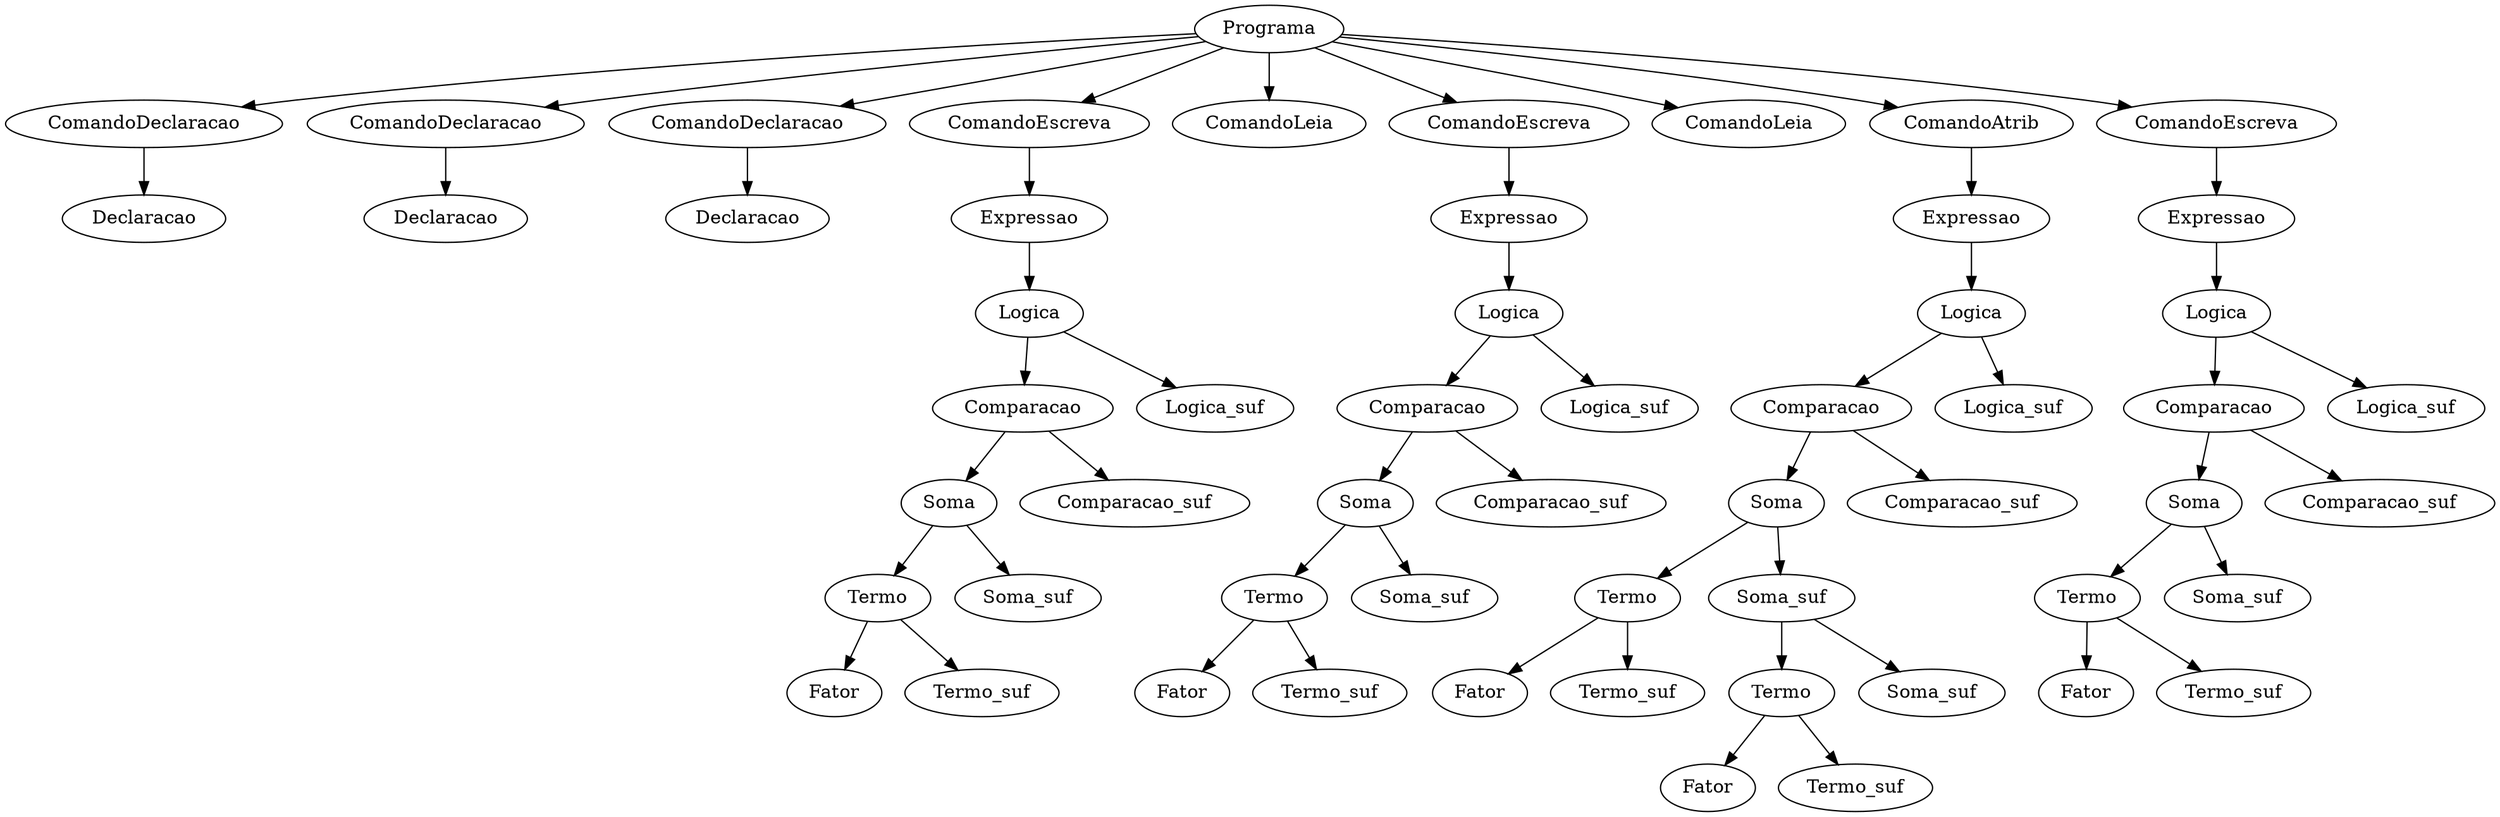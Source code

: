 digraph AST {
n0 [label="Programa"];
n1 [label="ComandoDeclaracao"];
n0 -> n1;
n2 [label="Declaracao"];
n1 -> n2;
n3 [label="ComandoDeclaracao"];
n0 -> n3;
n4 [label="Declaracao"];
n3 -> n4;
n5 [label="ComandoDeclaracao"];
n0 -> n5;
n6 [label="Declaracao"];
n5 -> n6;
n7 [label="ComandoEscreva"];
n0 -> n7;
n8 [label="Expressao"];
n7 -> n8;
n9 [label="Logica"];
n8 -> n9;
n10 [label="Comparacao"];
n9 -> n10;
n11 [label="Soma"];
n10 -> n11;
n12 [label="Termo"];
n11 -> n12;
n13 [label="Fator"];
n12 -> n13;
n14 [label="Termo_suf"];
n12 -> n14;
n15 [label="Soma_suf"];
n11 -> n15;
n16 [label="Comparacao_suf"];
n10 -> n16;
n17 [label="Logica_suf"];
n9 -> n17;
n18 [label="ComandoLeia"];
n0 -> n18;
n19 [label="ComandoEscreva"];
n0 -> n19;
n20 [label="Expressao"];
n19 -> n20;
n21 [label="Logica"];
n20 -> n21;
n22 [label="Comparacao"];
n21 -> n22;
n23 [label="Soma"];
n22 -> n23;
n24 [label="Termo"];
n23 -> n24;
n25 [label="Fator"];
n24 -> n25;
n26 [label="Termo_suf"];
n24 -> n26;
n27 [label="Soma_suf"];
n23 -> n27;
n28 [label="Comparacao_suf"];
n22 -> n28;
n29 [label="Logica_suf"];
n21 -> n29;
n30 [label="ComandoLeia"];
n0 -> n30;
n31 [label="ComandoAtrib"];
n0 -> n31;
n32 [label="Expressao"];
n31 -> n32;
n33 [label="Logica"];
n32 -> n33;
n34 [label="Comparacao"];
n33 -> n34;
n35 [label="Soma"];
n34 -> n35;
n36 [label="Termo"];
n35 -> n36;
n37 [label="Fator"];
n36 -> n37;
n38 [label="Termo_suf"];
n36 -> n38;
n39 [label="Soma_suf"];
n35 -> n39;
n40 [label="Termo"];
n39 -> n40;
n41 [label="Fator"];
n40 -> n41;
n42 [label="Termo_suf"];
n40 -> n42;
n43 [label="Soma_suf"];
n39 -> n43;
n44 [label="Comparacao_suf"];
n34 -> n44;
n45 [label="Logica_suf"];
n33 -> n45;
n46 [label="ComandoEscreva"];
n0 -> n46;
n47 [label="Expressao"];
n46 -> n47;
n48 [label="Logica"];
n47 -> n48;
n49 [label="Comparacao"];
n48 -> n49;
n50 [label="Soma"];
n49 -> n50;
n51 [label="Termo"];
n50 -> n51;
n52 [label="Fator"];
n51 -> n52;
n53 [label="Termo_suf"];
n51 -> n53;
n54 [label="Soma_suf"];
n50 -> n54;
n55 [label="Comparacao_suf"];
n49 -> n55;
n56 [label="Logica_suf"];
n48 -> n56;
}